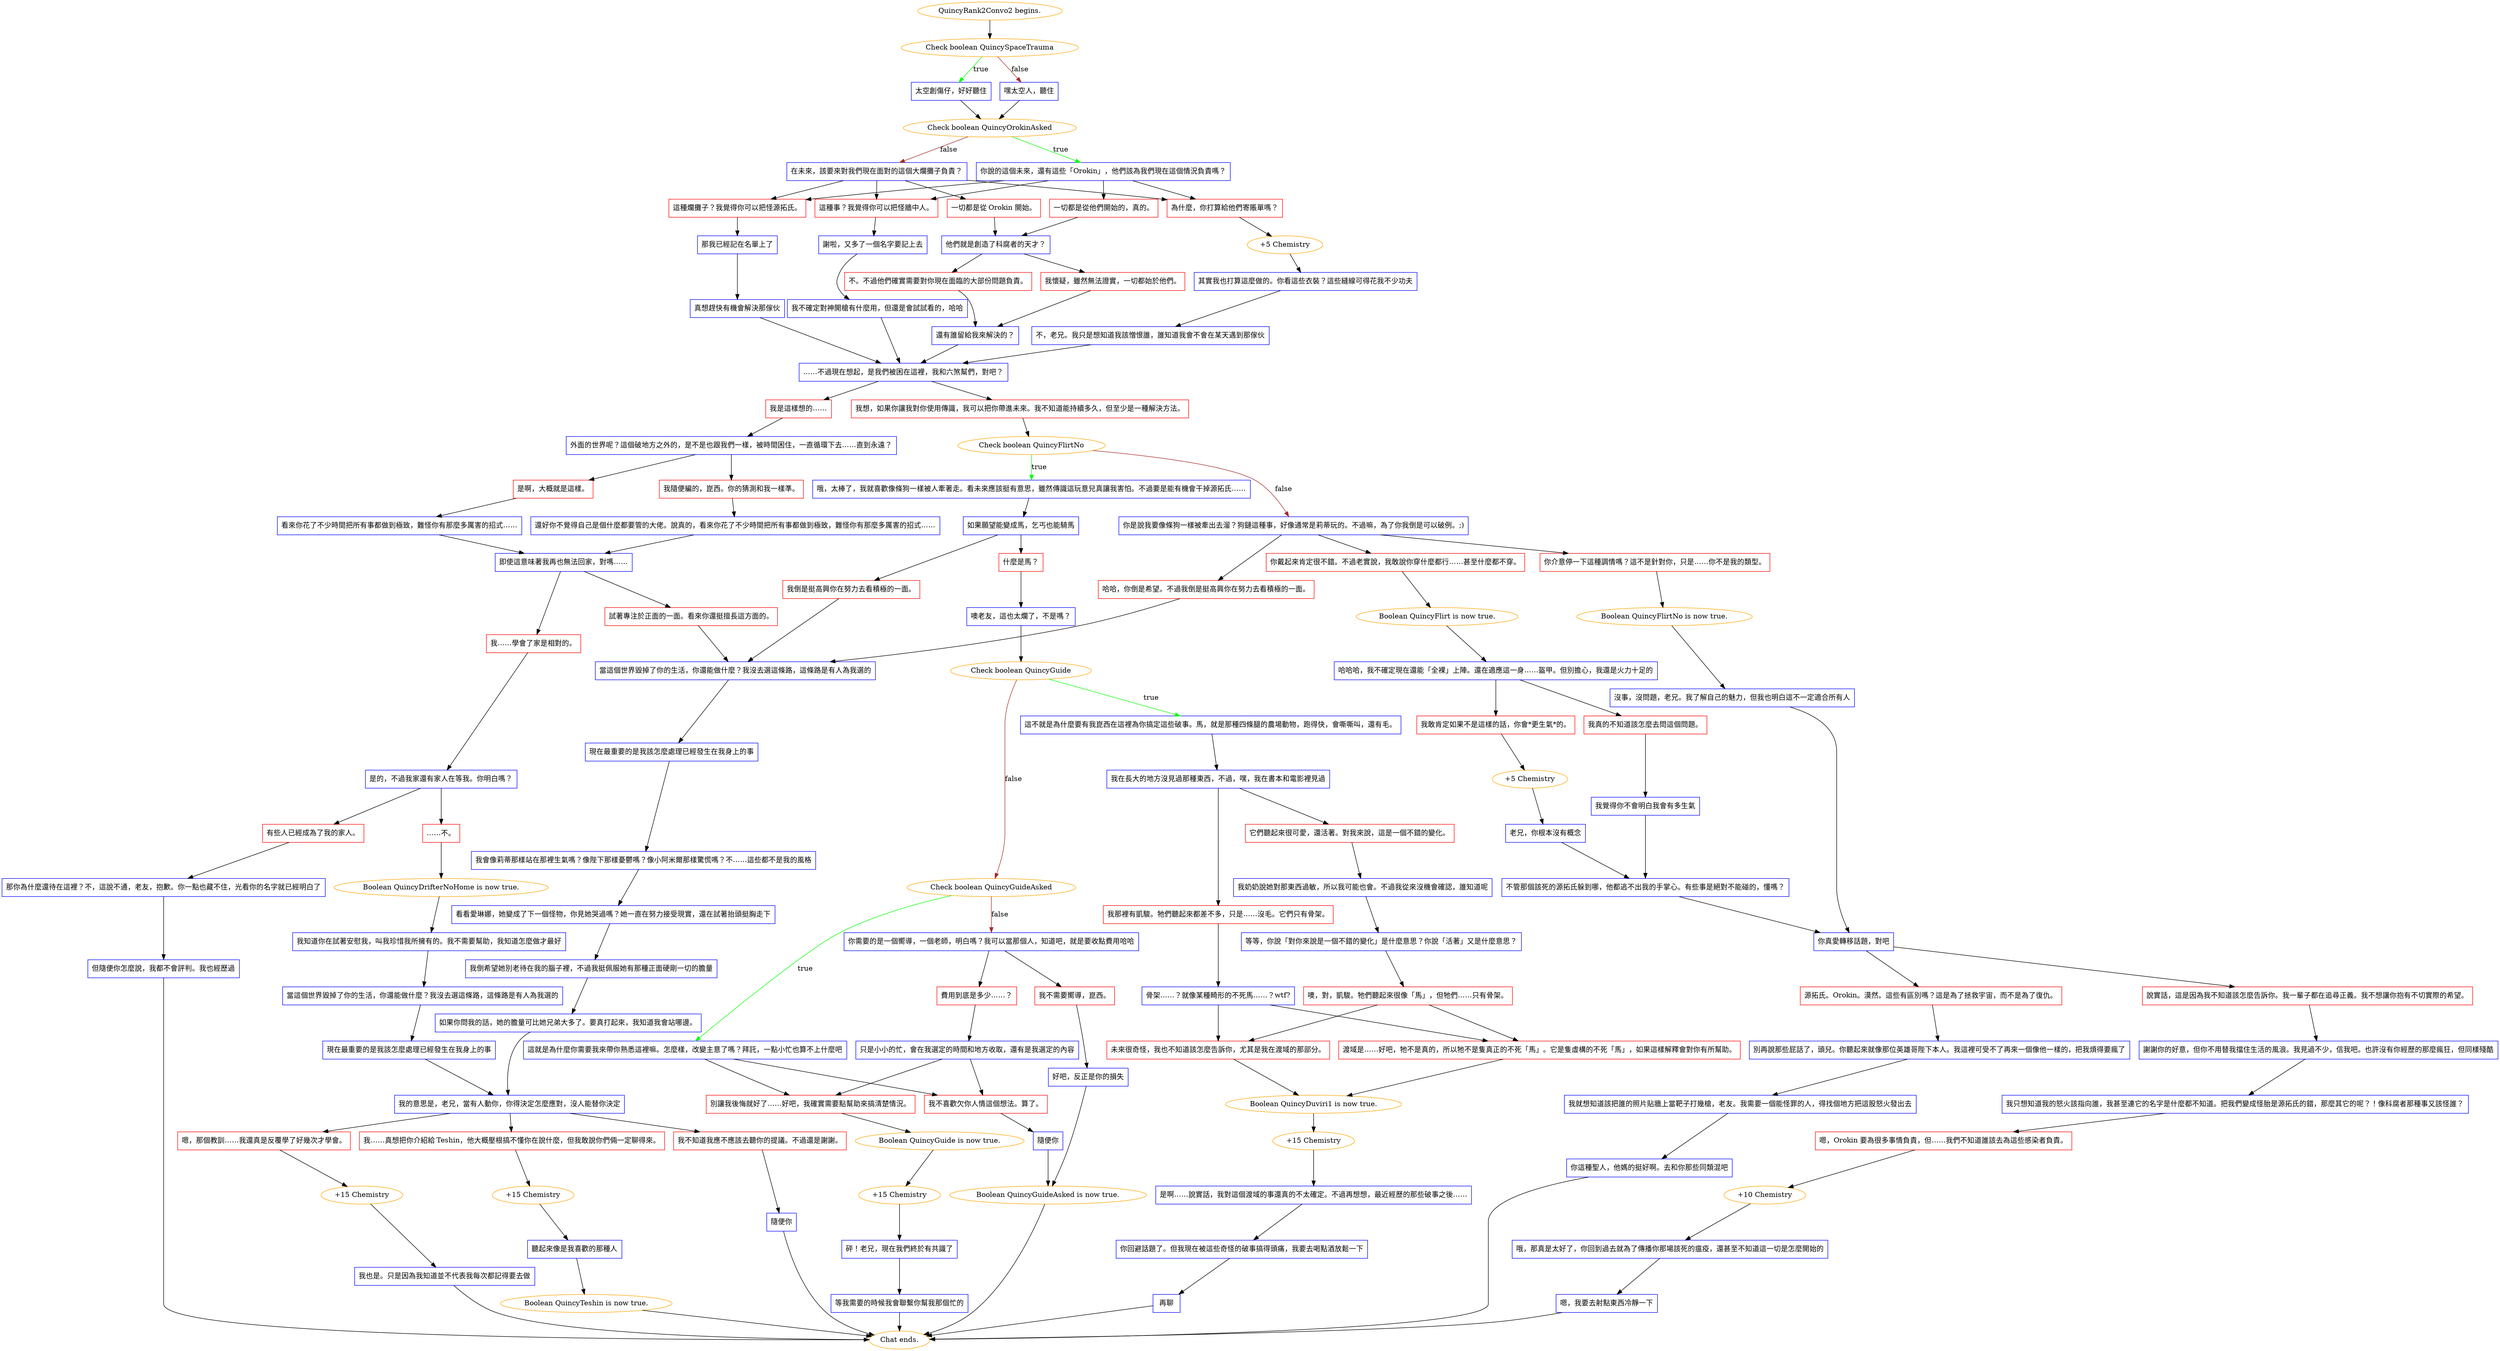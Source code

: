 digraph {
	"QuincyRank2Convo2 begins." [color=orange];
		"QuincyRank2Convo2 begins." -> j904192915;
	j904192915 [label="Check boolean QuincySpaceTrauma",color=orange];
		j904192915 -> j994055812 [label=true,color=green];
		j904192915 -> j1661202112 [label=false,color=brown];
	j994055812 [label="太空創傷仔，好好聽住",shape=box,color=blue];
		j994055812 -> j3132852601;
	j1661202112 [label="嘿太空人，聽住",shape=box,color=blue];
		j1661202112 -> j3132852601;
	j3132852601 [label="Check boolean QuincyOrokinAsked",color=orange];
		j3132852601 -> j3230429317 [label=true,color=green];
		j3132852601 -> j3911226617 [label=false,color=brown];
	j3230429317 [label="你說的這個未來，還有這些「Orokin」，他們該為我們現在這個情況負責嗎？",shape=box,color=blue];
		j3230429317 -> j1565686439;
		j3230429317 -> j3277269591;
		j3230429317 -> j1491227758;
		j3230429317 -> j2760417126;
	j3911226617 [label="在未來，該要來對我們現在面對的這個大爛攤子負責？",shape=box,color=blue];
		j3911226617 -> j1565686439;
		j3911226617 -> j3277269591;
		j3911226617 -> j1491227758;
		j3911226617 -> j2811192593;
	j1565686439 [label="為什麼，你打算給他們寄賬單嗎？",shape=box,color=red];
		j1565686439 -> j51495608;
	j3277269591 [label="這種爛攤子？我覺得你可以把怪源拓氏。",shape=box,color=red];
		j3277269591 -> j4000461545;
	j1491227758 [label="這種事？我覺得你可以把怪牆中人。",shape=box,color=red];
		j1491227758 -> j4268400827;
	j2760417126 [label="一切都是從他們開始的，真的。",shape=box,color=red];
		j2760417126 -> j1681366843;
	j2811192593 [label="一切都是從 Orokin 開始。",shape=box,color=red];
		j2811192593 -> j1681366843;
	j51495608 [label="+5 Chemistry",color=orange];
		j51495608 -> j674161859;
	j4000461545 [label="那我已經記在名單上了",shape=box,color=blue];
		j4000461545 -> j1622547396;
	j4268400827 [label="謝啦，又多了一個名字要記上去",shape=box,color=blue];
		j4268400827 -> j3933835491;
	j1681366843 [label="他們就是創造了科腐者的天才？",shape=box,color=blue];
		j1681366843 -> j1372040418;
		j1681366843 -> j803293706;
	j674161859 [label="其實我也打算這麼做的。你看這些衣裝？這些縫線可得花我不少功夫",shape=box,color=blue];
		j674161859 -> j1786516124;
	j1622547396 [label="真想趕快有機會解決那傢伙",shape=box,color=blue];
		j1622547396 -> j990526401;
	j3933835491 [label="我不確定對神開槍有什麼用，但還是會試試看的，哈哈",shape=box,color=blue];
		j3933835491 -> j990526401;
	j1372040418 [label="不。不過他們確實需要對你現在面臨的大部份問題負責。",shape=box,color=red];
		j1372040418 -> j2134305587;
	j803293706 [label="我懷疑，雖然無法證實，一切都始於他們。",shape=box,color=red];
		j803293706 -> j2134305587;
	j1786516124 [label="不，老兄。我只是想知道我該憎恨誰，誰知道我會不會在某天遇到那傢伙",shape=box,color=blue];
		j1786516124 -> j990526401;
	j990526401 [label="……不過現在想起，是我們被困在這裡，我和六煞幫們，對吧？",shape=box,color=blue];
		j990526401 -> j2310160370;
		j990526401 -> j1689245766;
	j2134305587 [label="還有誰留給我來解決的？",shape=box,color=blue];
		j2134305587 -> j990526401;
	j2310160370 [label="我想，如果你讓我對你使用傳識，我可以把你帶進未來。我不知道能持續多久，但至少是一種解決方法。",shape=box,color=red];
		j2310160370 -> j1101179576;
	j1689245766 [label="我是這樣想的……",shape=box,color=red];
		j1689245766 -> j2333458719;
	j1101179576 [label="Check boolean QuincyFlirtNo",color=orange];
		j1101179576 -> j3516203027 [label=true,color=green];
		j1101179576 -> j280256024 [label=false,color=brown];
	j2333458719 [label="外面的世界呢？這個破地方之外的，是不是也跟我們一樣，被時間困住，一直循環下去……直到永遠？",shape=box,color=blue];
		j2333458719 -> j485960889;
		j2333458719 -> j2403983867;
	j3516203027 [label="哦，太棒了，我就喜歡像條狗一樣被人牽著走。看未來應該挺有意思，雖然傳識這玩意兒真讓我害怕。不過要是能有機會干掉源拓氏……",shape=box,color=blue];
		j3516203027 -> j934270648;
	j280256024 [label="你是說我要像條狗一樣被牽出去溜？狗鏈這種事，好像通常是莉蒂玩的。不過嘛，為了你我倒是可以破例。;)",shape=box,color=blue];
		j280256024 -> j1612517999;
		j280256024 -> j2969761183;
		j280256024 -> j4185666867;
	j485960889 [label="我隨便編的，崑西。你的猜測和我一樣準。",shape=box,color=red];
		j485960889 -> j4058998716;
	j2403983867 [label="是啊，大概就是這樣。",shape=box,color=red];
		j2403983867 -> j2138189732;
	j934270648 [label="如果願望能變成馬，乞丐也能騎馬",shape=box,color=blue];
		j934270648 -> j1536047970;
		j934270648 -> j2242748915;
	j1612517999 [label="你戴起來肯定很不錯。不過老實說，我敢說你穿什麼都行……甚至什麼都不穿。",shape=box,color=red];
		j1612517999 -> j115445967;
	j2969761183 [label="你介意停一下這種調情嗎？這不是針對你，只是……你不是我的類型。",shape=box,color=red];
		j2969761183 -> j1214925761;
	j4185666867 [label="哈哈，你倒是希望。不過我倒是挺高興你在努力去看積極的一面。",shape=box,color=red];
		j4185666867 -> j3482684812;
	j4058998716 [label="還好你不覺得自己是個什麼都要管的大佬。說真的，看來你花了不少時間把所有事都做到極致，難怪你有那麼多厲害的招式……",shape=box,color=blue];
		j4058998716 -> j2669969623;
	j2138189732 [label="看來你花了不少時間把所有事都做到極致，難怪你有那麼多厲害的招式……",shape=box,color=blue];
		j2138189732 -> j2669969623;
	j1536047970 [label="什麼是馬？",shape=box,color=red];
		j1536047970 -> j1600341209;
	j2242748915 [label="我倒是挺高興你在努力去看積極的一面。",shape=box,color=red];
		j2242748915 -> j3482684812;
	j115445967 [label="Boolean QuincyFlirt is now true.",color=orange];
		j115445967 -> j381892823;
	j1214925761 [label="Boolean QuincyFlirtNo is now true.",color=orange];
		j1214925761 -> j642666797;
	j3482684812 [label="當這個世界毀掉了你的生活，你還能做什麼？我沒去選這條路，這條路是有人為我選的",shape=box,color=blue];
		j3482684812 -> j1864730989;
	j2669969623 [label="即使這意味著我再也無法回家，對嗎……",shape=box,color=blue];
		j2669969623 -> j1720633004;
		j2669969623 -> j1062204476;
	j1600341209 [label="噢老友，這也太爛了，不是嗎？",shape=box,color=blue];
		j1600341209 -> j2769252834;
	j381892823 [label="哈哈哈，我不確定現在還能「全裸」上陣。還在適應這一身……盔甲。但別擔心，我還是火力十足的",shape=box,color=blue];
		j381892823 -> j816217365;
		j381892823 -> j1099592643;
	j642666797 [label="沒事，沒問題，老兄。我了解自己的魅力，但我也明白這不一定適合所有人",shape=box,color=blue];
		j642666797 -> j501988093;
	j1864730989 [label="現在最重要的是我該怎麼處理已經發生在我身上的事",shape=box,color=blue];
		j1864730989 -> j678045692;
	j1720633004 [label="試著專注於正面的一面。看來你還挺擅長這方面的。",shape=box,color=red];
		j1720633004 -> j3482684812;
	j1062204476 [label="我……學會了家是相對的。",shape=box,color=red];
		j1062204476 -> j2936652047;
	j2769252834 [label="Check boolean QuincyGuide",color=orange];
		j2769252834 -> j1383018457 [label=true,color=green];
		j2769252834 -> j1789164529 [label=false,color=brown];
	j816217365 [label="我真的不知道該怎麼去問這個問題。",shape=box,color=red];
		j816217365 -> j1894264166;
	j1099592643 [label="我敢肯定如果不是這樣的話，你會*更生氣*的。",shape=box,color=red];
		j1099592643 -> j1779654089;
	j501988093 [label="你真愛轉移話題，對吧",shape=box,color=blue];
		j501988093 -> j66560930;
		j501988093 -> j3378078342;
	j678045692 [label="我會像莉蒂那樣站在那裡生氣嗎？像陛下那樣憂鬱嗎？像小阿米爾那樣驚慌嗎？不……這些都不是我的風格",shape=box,color=blue];
		j678045692 -> j4234486630;
	j2936652047 [label="是的，不過我家還有家人在等我。你明白嗎？",shape=box,color=blue];
		j2936652047 -> j2916261542;
		j2936652047 -> j1675699776;
	j1383018457 [label="這不就是為什麼要有我崑西在這裡為你搞定這些破事。馬，就是那種四條腿的農場動物，跑得快，會嘶嘶叫，還有毛。",shape=box,color=blue];
		j1383018457 -> j2354902944;
	j1789164529 [label="Check boolean QuincyGuideAsked",color=orange];
		j1789164529 -> j3422346469 [label=true,color=green];
		j1789164529 -> j3497449266 [label=false,color=brown];
	j1894264166 [label="我覺得你不會明白我會有多生氣",shape=box,color=blue];
		j1894264166 -> j3827498745;
	j1779654089 [label="+5 Chemistry",color=orange];
		j1779654089 -> j4036283661;
	j66560930 [label="說實話，這是因為我不知道該怎麼告訴你。我一輩子都在追尋正義。我不想讓你抱有不切實際的希望。",shape=box,color=red];
		j66560930 -> j3933705283;
	j3378078342 [label="源拓氏。Orokin。漠然。這些有區別嗎？這是為了拯救宇宙，而不是為了復仇。",shape=box,color=red];
		j3378078342 -> j584182553;
	j4234486630 [label="看看愛琳娜，她變成了下一個怪物，你見她哭過嗎？她一直在努力接受現實，還在試著抬頭挺胸走下",shape=box,color=blue];
		j4234486630 -> j781696826;
	j2916261542 [label="……不。",shape=box,color=red];
		j2916261542 -> j4283372664;
	j1675699776 [label="有些人已經成為了我的家人。",shape=box,color=red];
		j1675699776 -> j759220302;
	j2354902944 [label="我在長大的地方沒見過那種東西，不過，嘿，我在書本和電影裡見過",shape=box,color=blue];
		j2354902944 -> j499675273;
		j2354902944 -> j2814829601;
	j3422346469 [label="這就是為什麼你需要我來帶你熟悉這裡嘛。怎麼樣，改變主意了嗎？拜託，一點小忙也算不上什麼吧",shape=box,color=blue];
		j3422346469 -> j529797508;
		j3422346469 -> j3556931128;
	j3497449266 [label="你需要的是一個嚮導，一個老師，明白嗎？我可以當那個人，知道吧，就是要收點費用哈哈",shape=box,color=blue];
		j3497449266 -> j2095878633;
		j3497449266 -> j3647742864;
	j3827498745 [label="不管那個該死的源拓氏躲到哪，他都逃不出我的手掌心。有些事是絕對不能碰的，懂嗎？",shape=box,color=blue];
		j3827498745 -> j501988093;
	j4036283661 [label="老兄，你根本沒有概念",shape=box,color=blue];
		j4036283661 -> j3827498745;
	j3933705283 [label="謝謝你的好意，但你不用替我擋住生活的風浪。我見過不少，信我吧。也許沒有你經歷的那麼瘋狂，但同樣殘酷",shape=box,color=blue];
		j3933705283 -> j796665960;
	j584182553 [label="別再說那些屁話了，頭兒。你聽起來就像那位英雄哥陛下本人。我這裡可受不了再來一個像他一樣的，把我煩得要瘋了",shape=box,color=blue];
		j584182553 -> j621290461;
	j781696826 [label="我倒希望她別老待在我的腦子裡，不過我挺佩服她有那種正面硬剛一切的膽量",shape=box,color=blue];
		j781696826 -> j1481045533;
	j4283372664 [label="Boolean QuincyDrifterNoHome is now true.",color=orange];
		j4283372664 -> j3223856164;
	j759220302 [label="那你為什麼還待在這裡？不，這說不通，老友，抱歉。你一點也藏不住，光看你的名字就已經明白了",shape=box,color=blue];
		j759220302 -> j435047741;
	j499675273 [label="我那裡有凱駿。牠們聽起來都差不多，只是……沒毛。它們只有骨架。",shape=box,color=red];
		j499675273 -> j2897379424;
	j2814829601 [label="它們聽起來很可愛，還活著。對我來說，這是一個不錯的變化。",shape=box,color=red];
		j2814829601 -> j1375057456;
	j529797508 [label="別讓我後悔就好了……好吧，我確實需要點幫助來搞清楚情況。",shape=box,color=red];
		j529797508 -> j3174312411;
	j3556931128 [label="我不喜歡欠你人情這個想法。算了。",shape=box,color=red];
		j3556931128 -> j3827599270;
	j2095878633 [label="費用到底是多少……？",shape=box,color=red];
		j2095878633 -> j655314288;
	j3647742864 [label="我不需要嚮導，崑西。",shape=box,color=red];
		j3647742864 -> j3957207936;
	j796665960 [label="我只想知道我的怒火該指向誰，我甚至連它的名字是什麼都不知道。把我們變成怪胎是源拓氏的錯，那麼其它的呢？！像科腐者那種事又該怪誰？",shape=box,color=blue];
		j796665960 -> j2495597389;
	j621290461 [label="我就想知道該把誰的照片貼牆上當靶子打幾槍，老友。我需要一個能怪罪的人，得找個地方把這股怒火發出去",shape=box,color=blue];
		j621290461 -> j878817654;
	j1481045533 [label="如果你問我的話，她的膽量可比她兄弟大多了。要真打起來，我知道我會站哪邊。",shape=box,color=blue];
		j1481045533 -> j144948592;
	j3223856164 [label="我知道你在試著安慰我，叫我珍惜我所擁有的。我不需要幫助，我知道怎麼做才最好",shape=box,color=blue];
		j3223856164 -> j597158579;
	j435047741 [label="但隨便你怎麼說，我都不會評判。我也經歷過",shape=box,color=blue];
		j435047741 -> "Chat ends.";
	j2897379424 [label="骨架……？就像某種畸形的不死馬……？wtf?",shape=box,color=blue];
		j2897379424 -> j1453339143;
		j2897379424 -> j3580588896;
	j1375057456 [label="我奶奶說她對那東西過敏，所以我可能也會。不過我從來沒機會確認，誰知道呢",shape=box,color=blue];
		j1375057456 -> j3603780761;
	j3174312411 [label="Boolean QuincyGuide is now true.",color=orange];
		j3174312411 -> j3993338611;
	j3827599270 [label="隨便你",shape=box,color=blue];
		j3827599270 -> j4247241603;
	j655314288 [label="只是小小的忙，會在我選定的時間和地方收取，還有是我選定的內容",shape=box,color=blue];
		j655314288 -> j529797508;
		j655314288 -> j3556931128;
	j3957207936 [label="好吧，反正是你的損失",shape=box,color=blue];
		j3957207936 -> j4247241603;
	j2495597389 [label="嗯，Orokin 要為很多事情負責，但……我們不知道誰該去為這些感染者負責。",shape=box,color=red];
		j2495597389 -> j3629821626;
	j878817654 [label="你這種聖人，他媽的挺好啊。去和你那些同類混吧",shape=box,color=blue];
		j878817654 -> "Chat ends.";
	j144948592 [label="我的意思是，老兄，當有人動你，你得決定怎麼應對，沒人能替你決定",shape=box,color=blue];
		j144948592 -> j3848288892;
		j144948592 -> j146786622;
		j144948592 -> j2240075643;
	j597158579 [label="當這個世界毀掉了你的生活，你還能做什麼？我沒去選這條路，這條路是有人為我選的",shape=box,color=blue];
		j597158579 -> j146310139;
	"Chat ends." [color=orange];
	j1453339143 [label="渡域是……好吧，牠不是真的，所以牠不是隻真正的不死「馬」。它是隻虛構的不死「馬」，如果這樣解釋會對你有所幫助。",shape=box,color=red];
		j1453339143 -> j1924046326;
	j3580588896 [label="未來很奇怪，我也不知道該怎麼告訴你，尤其是我在渡域的那部分。",shape=box,color=red];
		j3580588896 -> j1924046326;
	j3603780761 [label="等等，你說「對你來說是一個不錯的變化」是什麼意思？你說「活著」又是什麼意思？",shape=box,color=blue];
		j3603780761 -> j3278676976;
	j3993338611 [label="+15 Chemistry",color=orange];
		j3993338611 -> j3206951774;
	j4247241603 [label="Boolean QuincyGuideAsked is now true.",color=orange];
		j4247241603 -> "Chat ends.";
	j3629821626 [label="+10 Chemistry",color=orange];
		j3629821626 -> j2726531635;
	j3848288892 [label="我……真想把你介紹給 Teshin，他大概壓根搞不懂你在說什麼，但我敢說你們倆一定聊得來。",shape=box,color=red];
		j3848288892 -> j1252281644;
	j146786622 [label="嗯，那個教訓……我還真是反覆學了好幾次才學會。",shape=box,color=red];
		j146786622 -> j4097315457;
	j2240075643 [label="我不知道我應不應該去聽你的提議。不過還是謝謝。",shape=box,color=red];
		j2240075643 -> j2655435119;
	j146310139 [label="現在最重要的是我該怎麼處理已經發生在我身上的事",shape=box,color=blue];
		j146310139 -> j144948592;
	j1924046326 [label="Boolean QuincyDuviri1 is now true.",color=orange];
		j1924046326 -> j2201086102;
	j3278676976 [label="噢，對，凱駿。牠們聽起來很像「馬」，但牠們……只有骨架。",shape=box,color=red];
		j3278676976 -> j1453339143;
		j3278676976 -> j3580588896;
	j3206951774 [label="砰！老兄，現在我們終於有共識了",shape=box,color=blue];
		j3206951774 -> j3715283173;
	j2726531635 [label="哦，那真是太好了，你回到過去就為了傳播你那場該死的瘟疫，還甚至不知道這一切是怎麼開始的",shape=box,color=blue];
		j2726531635 -> j830812583;
	j1252281644 [label="+15 Chemistry",color=orange];
		j1252281644 -> j1245532189;
	j4097315457 [label="+15 Chemistry",color=orange];
		j4097315457 -> j2458486035;
	j2655435119 [label="隨便你",shape=box,color=blue];
		j2655435119 -> "Chat ends.";
	j2201086102 [label="+15 Chemistry",color=orange];
		j2201086102 -> j3349624441;
	j3715283173 [label="等我需要的時候我會聯繫你幫我那個忙的",shape=box,color=blue];
		j3715283173 -> "Chat ends.";
	j830812583 [label="嗯，我要去射點東西冷靜一下",shape=box,color=blue];
		j830812583 -> "Chat ends.";
	j1245532189 [label="聽起來像是我喜歡的那種人",shape=box,color=blue];
		j1245532189 -> j2600648415;
	j2458486035 [label="我也是。只是因為我知道並不代表我每次都記得要去做",shape=box,color=blue];
		j2458486035 -> "Chat ends.";
	j3349624441 [label="是啊……說實話，我對這個渡域的事還真的不太確定。不過再想想，最近經歷的那些破事之後……",shape=box,color=blue];
		j3349624441 -> j2636282952;
	j2600648415 [label="Boolean QuincyTeshin is now true.",color=orange];
		j2600648415 -> "Chat ends.";
	j2636282952 [label="你回避話題了。但我現在被這些奇怪的破事搞得頭痛，我要去喝點酒放鬆一下",shape=box,color=blue];
		j2636282952 -> j1692240006;
	j1692240006 [label="再聊",shape=box,color=blue];
		j1692240006 -> "Chat ends.";
}